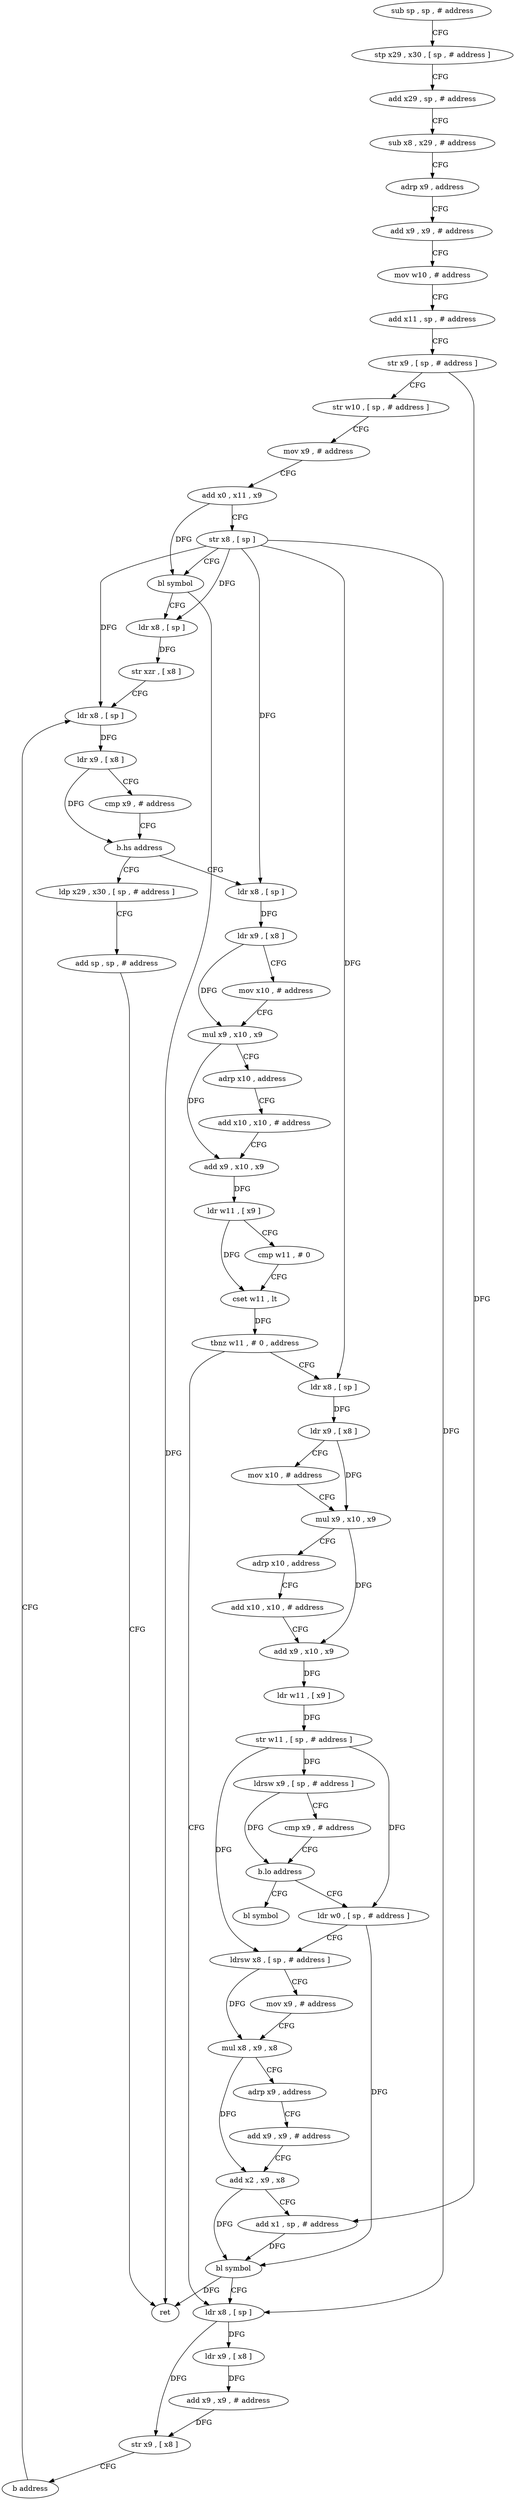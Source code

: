 digraph "func" {
"227112" [label = "sub sp , sp , # address" ]
"227116" [label = "stp x29 , x30 , [ sp , # address ]" ]
"227120" [label = "add x29 , sp , # address" ]
"227124" [label = "sub x8 , x29 , # address" ]
"227128" [label = "adrp x9 , address" ]
"227132" [label = "add x9 , x9 , # address" ]
"227136" [label = "mov w10 , # address" ]
"227140" [label = "add x11 , sp , # address" ]
"227144" [label = "str x9 , [ sp , # address ]" ]
"227148" [label = "str w10 , [ sp , # address ]" ]
"227152" [label = "mov x9 , # address" ]
"227156" [label = "add x0 , x11 , x9" ]
"227160" [label = "str x8 , [ sp ]" ]
"227164" [label = "bl symbol" ]
"227168" [label = "ldr x8 , [ sp ]" ]
"227172" [label = "str xzr , [ x8 ]" ]
"227176" [label = "ldr x8 , [ sp ]" ]
"227344" [label = "ldp x29 , x30 , [ sp , # address ]" ]
"227348" [label = "add sp , sp , # address" ]
"227352" [label = "ret" ]
"227192" [label = "ldr x8 , [ sp ]" ]
"227196" [label = "ldr x9 , [ x8 ]" ]
"227200" [label = "mov x10 , # address" ]
"227204" [label = "mul x9 , x10 , x9" ]
"227208" [label = "adrp x10 , address" ]
"227212" [label = "add x10 , x10 , # address" ]
"227216" [label = "add x9 , x10 , x9" ]
"227220" [label = "ldr w11 , [ x9 ]" ]
"227224" [label = "cmp w11 , # 0" ]
"227228" [label = "cset w11 , lt" ]
"227232" [label = "tbnz w11 , # 0 , address" ]
"227324" [label = "ldr x8 , [ sp ]" ]
"227236" [label = "ldr x8 , [ sp ]" ]
"227328" [label = "ldr x9 , [ x8 ]" ]
"227332" [label = "add x9 , x9 , # address" ]
"227336" [label = "str x9 , [ x8 ]" ]
"227340" [label = "b address" ]
"227240" [label = "ldr x9 , [ x8 ]" ]
"227244" [label = "mov x10 , # address" ]
"227248" [label = "mul x9 , x10 , x9" ]
"227252" [label = "adrp x10 , address" ]
"227256" [label = "add x10 , x10 , # address" ]
"227260" [label = "add x9 , x10 , x9" ]
"227264" [label = "ldr w11 , [ x9 ]" ]
"227268" [label = "str w11 , [ sp , # address ]" ]
"227272" [label = "ldrsw x9 , [ sp , # address ]" ]
"227276" [label = "cmp x9 , # address" ]
"227280" [label = "b.lo address" ]
"227288" [label = "ldr w0 , [ sp , # address ]" ]
"227284" [label = "bl symbol" ]
"227180" [label = "ldr x9 , [ x8 ]" ]
"227184" [label = "cmp x9 , # address" ]
"227188" [label = "b.hs address" ]
"227292" [label = "ldrsw x8 , [ sp , # address ]" ]
"227296" [label = "mov x9 , # address" ]
"227300" [label = "mul x8 , x9 , x8" ]
"227304" [label = "adrp x9 , address" ]
"227308" [label = "add x9 , x9 , # address" ]
"227312" [label = "add x2 , x9 , x8" ]
"227316" [label = "add x1 , sp , # address" ]
"227320" [label = "bl symbol" ]
"227112" -> "227116" [ label = "CFG" ]
"227116" -> "227120" [ label = "CFG" ]
"227120" -> "227124" [ label = "CFG" ]
"227124" -> "227128" [ label = "CFG" ]
"227128" -> "227132" [ label = "CFG" ]
"227132" -> "227136" [ label = "CFG" ]
"227136" -> "227140" [ label = "CFG" ]
"227140" -> "227144" [ label = "CFG" ]
"227144" -> "227148" [ label = "CFG" ]
"227144" -> "227316" [ label = "DFG" ]
"227148" -> "227152" [ label = "CFG" ]
"227152" -> "227156" [ label = "CFG" ]
"227156" -> "227160" [ label = "CFG" ]
"227156" -> "227164" [ label = "DFG" ]
"227160" -> "227164" [ label = "CFG" ]
"227160" -> "227168" [ label = "DFG" ]
"227160" -> "227176" [ label = "DFG" ]
"227160" -> "227192" [ label = "DFG" ]
"227160" -> "227324" [ label = "DFG" ]
"227160" -> "227236" [ label = "DFG" ]
"227164" -> "227168" [ label = "CFG" ]
"227164" -> "227352" [ label = "DFG" ]
"227168" -> "227172" [ label = "DFG" ]
"227172" -> "227176" [ label = "CFG" ]
"227176" -> "227180" [ label = "DFG" ]
"227344" -> "227348" [ label = "CFG" ]
"227348" -> "227352" [ label = "CFG" ]
"227192" -> "227196" [ label = "DFG" ]
"227196" -> "227200" [ label = "CFG" ]
"227196" -> "227204" [ label = "DFG" ]
"227200" -> "227204" [ label = "CFG" ]
"227204" -> "227208" [ label = "CFG" ]
"227204" -> "227216" [ label = "DFG" ]
"227208" -> "227212" [ label = "CFG" ]
"227212" -> "227216" [ label = "CFG" ]
"227216" -> "227220" [ label = "DFG" ]
"227220" -> "227224" [ label = "CFG" ]
"227220" -> "227228" [ label = "DFG" ]
"227224" -> "227228" [ label = "CFG" ]
"227228" -> "227232" [ label = "DFG" ]
"227232" -> "227324" [ label = "CFG" ]
"227232" -> "227236" [ label = "CFG" ]
"227324" -> "227328" [ label = "DFG" ]
"227324" -> "227336" [ label = "DFG" ]
"227236" -> "227240" [ label = "DFG" ]
"227328" -> "227332" [ label = "DFG" ]
"227332" -> "227336" [ label = "DFG" ]
"227336" -> "227340" [ label = "CFG" ]
"227340" -> "227176" [ label = "CFG" ]
"227240" -> "227244" [ label = "CFG" ]
"227240" -> "227248" [ label = "DFG" ]
"227244" -> "227248" [ label = "CFG" ]
"227248" -> "227252" [ label = "CFG" ]
"227248" -> "227260" [ label = "DFG" ]
"227252" -> "227256" [ label = "CFG" ]
"227256" -> "227260" [ label = "CFG" ]
"227260" -> "227264" [ label = "DFG" ]
"227264" -> "227268" [ label = "DFG" ]
"227268" -> "227272" [ label = "DFG" ]
"227268" -> "227288" [ label = "DFG" ]
"227268" -> "227292" [ label = "DFG" ]
"227272" -> "227276" [ label = "CFG" ]
"227272" -> "227280" [ label = "DFG" ]
"227276" -> "227280" [ label = "CFG" ]
"227280" -> "227288" [ label = "CFG" ]
"227280" -> "227284" [ label = "CFG" ]
"227288" -> "227292" [ label = "CFG" ]
"227288" -> "227320" [ label = "DFG" ]
"227180" -> "227184" [ label = "CFG" ]
"227180" -> "227188" [ label = "DFG" ]
"227184" -> "227188" [ label = "CFG" ]
"227188" -> "227344" [ label = "CFG" ]
"227188" -> "227192" [ label = "CFG" ]
"227292" -> "227296" [ label = "CFG" ]
"227292" -> "227300" [ label = "DFG" ]
"227296" -> "227300" [ label = "CFG" ]
"227300" -> "227304" [ label = "CFG" ]
"227300" -> "227312" [ label = "DFG" ]
"227304" -> "227308" [ label = "CFG" ]
"227308" -> "227312" [ label = "CFG" ]
"227312" -> "227316" [ label = "CFG" ]
"227312" -> "227320" [ label = "DFG" ]
"227316" -> "227320" [ label = "DFG" ]
"227320" -> "227324" [ label = "CFG" ]
"227320" -> "227352" [ label = "DFG" ]
}
